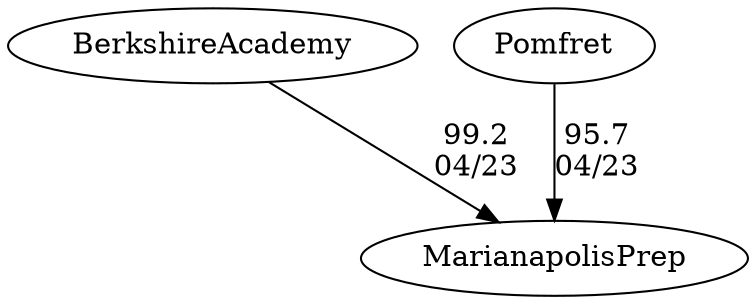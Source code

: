 digraph boys1foursMarianapolisPrep {BerkshireAcademy [URL="boys1foursMarianapolisPrepBerkshireAcademy.html"];MarianapolisPrep [URL="boys1foursMarianapolisPrepMarianapolisPrep.html"];Pomfret [URL="boys1foursMarianapolisPrepPomfret.html"];BerkshireAcademy -> MarianapolisPrep[label="99.2
04/23", weight="1", tooltip="NEIRA Boys ,Pomfret v. Berkshire, Marianapolis			
Distance: 1500M Conditions: 8MPH headwind, stronger gusts in the first 500. Occasional gusty crosswinds, light chop, but generally good water. Comments: Alternated races with girls. Order of boys races: B3, B2, B1, B4
None", URL="https://www.row2k.com/results/resultspage.cfm?UID=A209E2EC05D6A0148020795D781654C0&cat=1", random="random"]; 
Pomfret -> MarianapolisPrep[label="95.7
04/23", weight="5", tooltip="NEIRA Boys ,Pomfret v. Berkshire, Marianapolis			
Distance: 1500M Conditions: 8MPH headwind, stronger gusts in the first 500. Occasional gusty crosswinds, light chop, but generally good water. Comments: Alternated races with girls. Order of boys races: B3, B2, B1, B4
None", URL="https://www.row2k.com/results/resultspage.cfm?UID=A209E2EC05D6A0148020795D781654C0&cat=1", random="random"]}